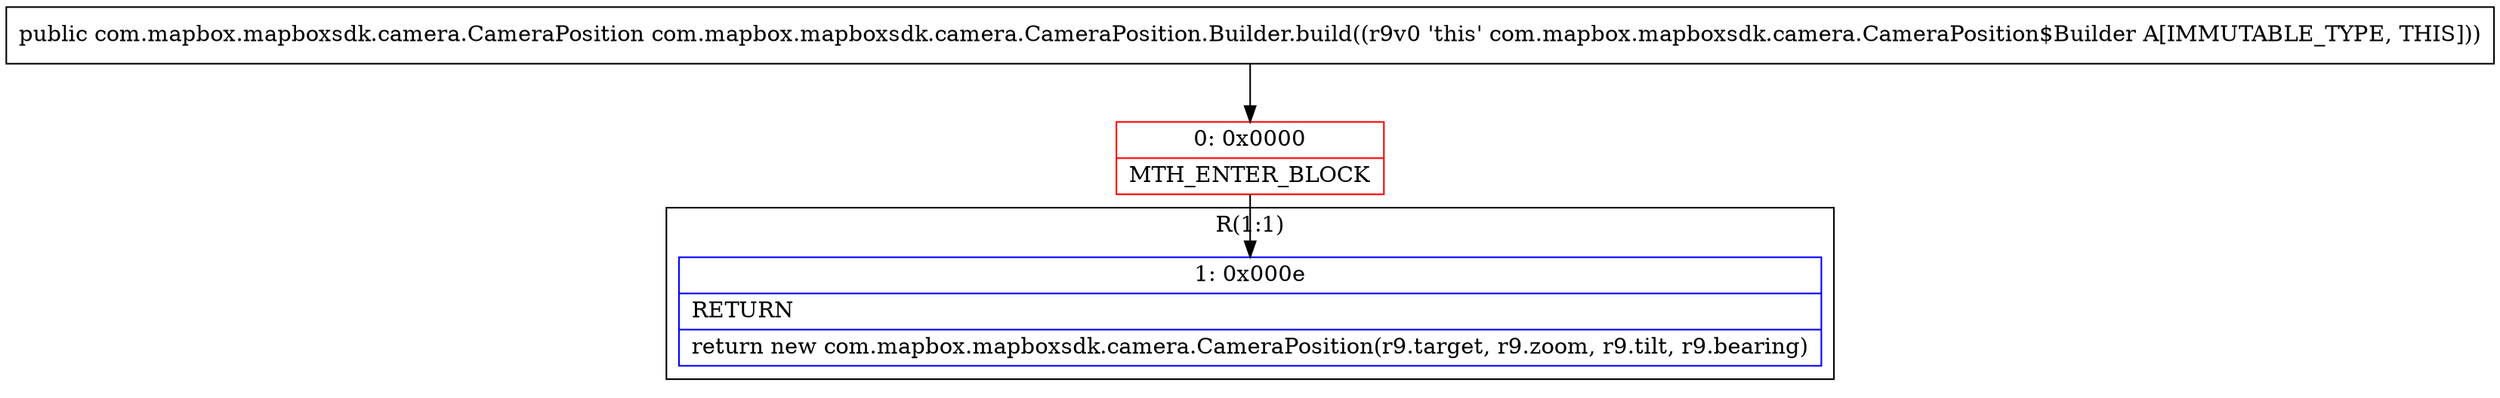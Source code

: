 digraph "CFG forcom.mapbox.mapboxsdk.camera.CameraPosition.Builder.build()Lcom\/mapbox\/mapboxsdk\/camera\/CameraPosition;" {
subgraph cluster_Region_1009358217 {
label = "R(1:1)";
node [shape=record,color=blue];
Node_1 [shape=record,label="{1\:\ 0x000e|RETURN\l|return new com.mapbox.mapboxsdk.camera.CameraPosition(r9.target, r9.zoom, r9.tilt, r9.bearing)\l}"];
}
Node_0 [shape=record,color=red,label="{0\:\ 0x0000|MTH_ENTER_BLOCK\l}"];
MethodNode[shape=record,label="{public com.mapbox.mapboxsdk.camera.CameraPosition com.mapbox.mapboxsdk.camera.CameraPosition.Builder.build((r9v0 'this' com.mapbox.mapboxsdk.camera.CameraPosition$Builder A[IMMUTABLE_TYPE, THIS])) }"];
MethodNode -> Node_0;
Node_0 -> Node_1;
}

